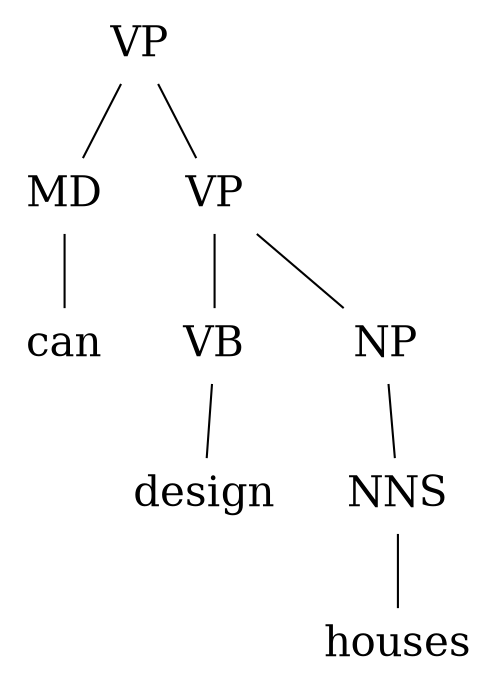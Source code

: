 graph Tree {
splines=false
margin=0
N2 [label="VP" shape=plaintext fontsize=20]
N3 [label="MD" shape=plaintext fontsize=20]
N2--N3
N4 [label="can" shape=plaintext fontsize=20]
N3--N4
N5 [label="VP" shape=plaintext fontsize=20]
N2--N5
N6 [label="VB" shape=plaintext fontsize=20]
N5--N6
N7 [label="design" shape=plaintext fontsize=20]
N6--N7
N8 [label="NP" shape=plaintext fontsize=20]
N5--N8
N9 [label="NNS" shape=plaintext fontsize=20]
N8--N9
N10 [label="houses" shape=plaintext fontsize=20]
N9--N10
}
